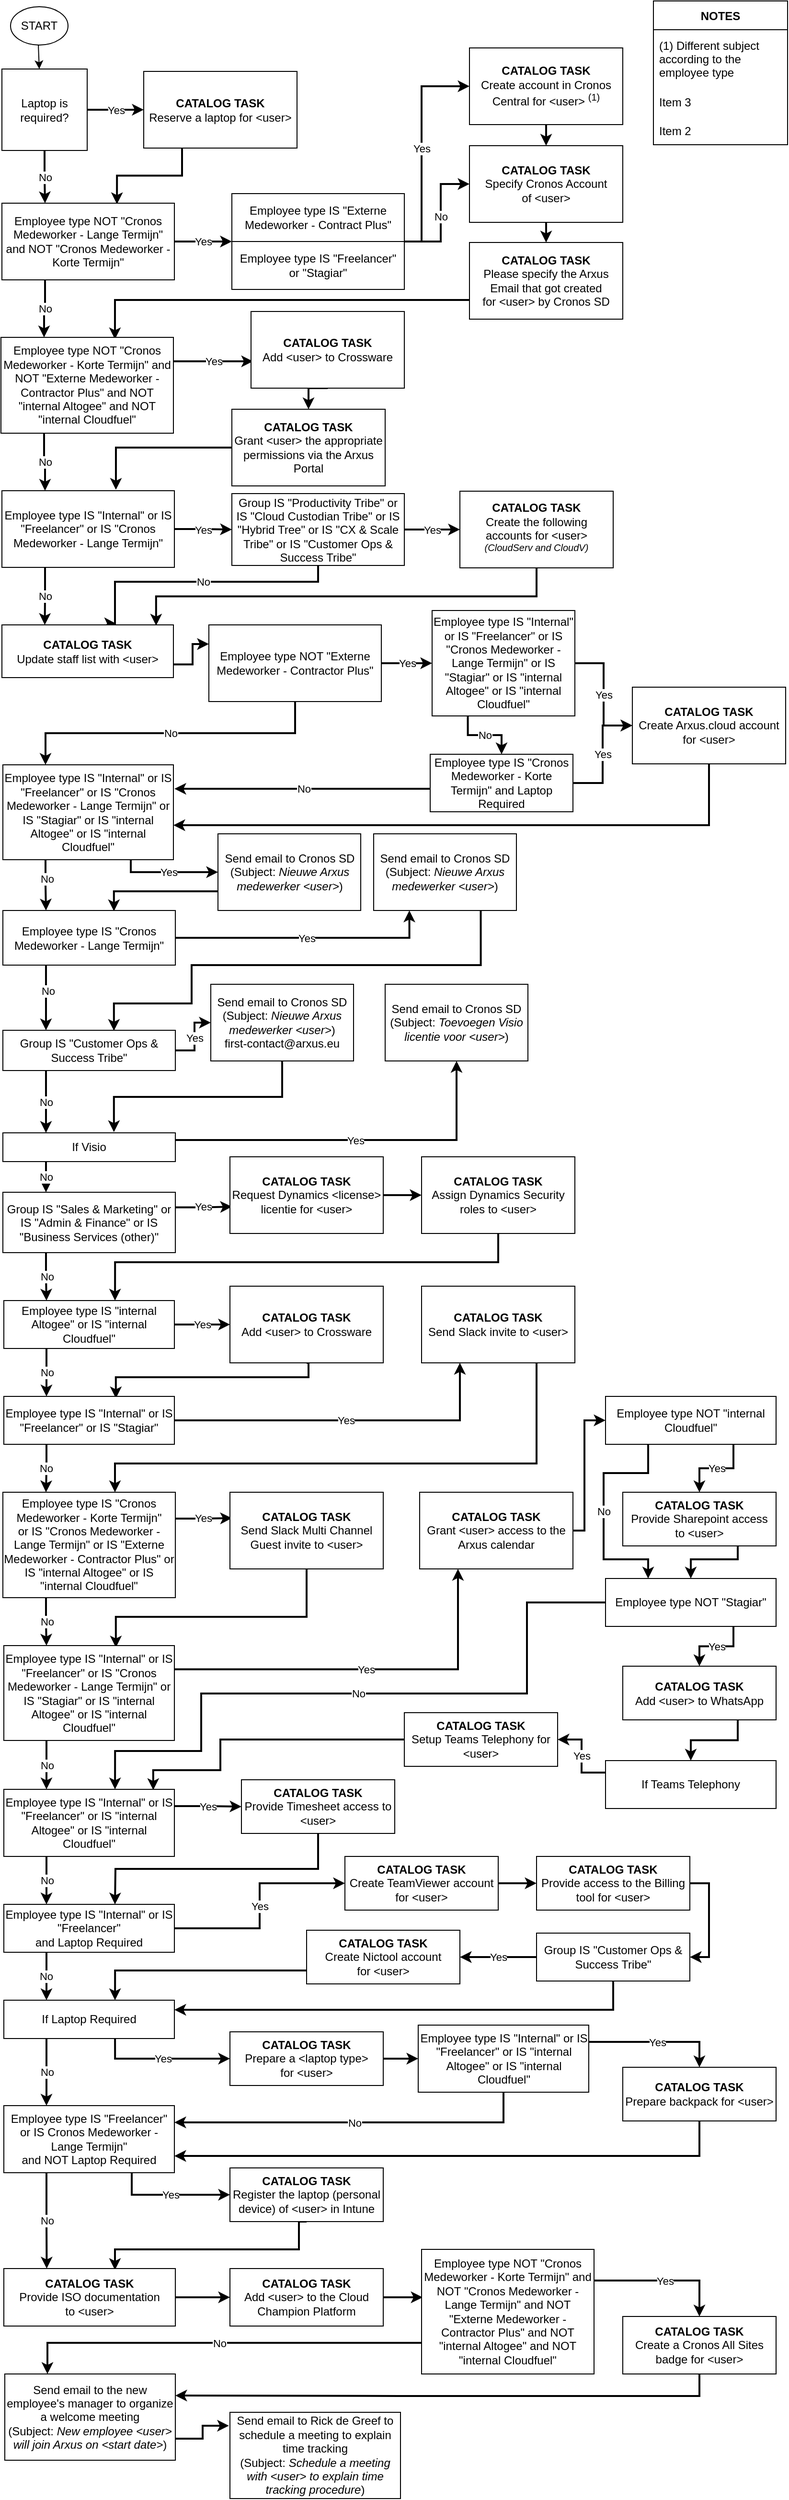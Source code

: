 <mxfile version="16.6.5" type="github">
  <diagram id="fsAFGS4oz3nlPsBt68Uk" name="Page-1">
    <mxGraphModel dx="1422" dy="754" grid="1" gridSize="10" guides="1" tooltips="1" connect="1" arrows="1" fold="1" page="1" pageScale="1" pageWidth="827" pageHeight="1169" math="0" shadow="0">
      <root>
        <mxCell id="0" />
        <mxCell id="1" parent="0" />
        <mxCell id="GRFbI8-_6WbSpLQHYe25-1" value="START" style="ellipse;whiteSpace=wrap;html=1;" parent="1" vertex="1">
          <mxGeometry x="11" y="10" width="60" height="40" as="geometry" />
        </mxCell>
        <mxCell id="GRFbI8-_6WbSpLQHYe25-2" value="" style="endArrow=classic;html=1;rounded=0;" parent="1" edge="1">
          <mxGeometry width="50" height="50" relative="1" as="geometry">
            <mxPoint x="40" y="50" as="sourcePoint" />
            <mxPoint x="41" y="75" as="targetPoint" />
          </mxGeometry>
        </mxCell>
        <mxCell id="GRFbI8-_6WbSpLQHYe25-121" style="edgeStyle=orthogonalEdgeStyle;rounded=0;orthogonalLoop=1;jettySize=auto;html=1;exitX=0.25;exitY=1;exitDx=0;exitDy=0;entryX=0.667;entryY=0.013;entryDx=0;entryDy=0;entryPerimeter=0;strokeWidth=2;" parent="1" source="GRFbI8-_6WbSpLQHYe25-16" target="GRFbI8-_6WbSpLQHYe25-26" edge="1">
          <mxGeometry relative="1" as="geometry" />
        </mxCell>
        <mxCell id="GRFbI8-_6WbSpLQHYe25-16" value="&lt;b&gt;CATALOG TASK&lt;br&gt;&lt;/b&gt;&lt;span&gt;Reserve a laptop for &amp;lt;user&amp;gt;&lt;/span&gt;" style="rounded=0;whiteSpace=wrap;html=1;" parent="1" vertex="1">
          <mxGeometry x="150" y="77.5" width="160" height="80" as="geometry" />
        </mxCell>
        <mxCell id="GRFbI8-_6WbSpLQHYe25-118" value="No" style="edgeStyle=orthogonalEdgeStyle;rounded=0;orthogonalLoop=1;jettySize=auto;html=1;exitX=0.5;exitY=1;exitDx=0;exitDy=0;entryX=0.25;entryY=0;entryDx=0;entryDy=0;strokeWidth=2;" parent="1" source="GRFbI8-_6WbSpLQHYe25-25" target="GRFbI8-_6WbSpLQHYe25-26" edge="1">
          <mxGeometry relative="1" as="geometry" />
        </mxCell>
        <mxCell id="GRFbI8-_6WbSpLQHYe25-119" value="Yes" style="edgeStyle=orthogonalEdgeStyle;rounded=0;orthogonalLoop=1;jettySize=auto;html=1;exitX=1;exitY=0.5;exitDx=0;exitDy=0;strokeWidth=2;" parent="1" source="GRFbI8-_6WbSpLQHYe25-25" target="GRFbI8-_6WbSpLQHYe25-16" edge="1">
          <mxGeometry relative="1" as="geometry" />
        </mxCell>
        <mxCell id="GRFbI8-_6WbSpLQHYe25-25" value="&lt;span&gt;Laptop is required?&lt;/span&gt;" style="rounded=0;whiteSpace=wrap;html=1;" parent="1" vertex="1">
          <mxGeometry x="2" y="75" width="89" height="85" as="geometry" />
        </mxCell>
        <mxCell id="GRFbI8-_6WbSpLQHYe25-113" value="Yes" style="edgeStyle=orthogonalEdgeStyle;rounded=0;orthogonalLoop=1;jettySize=auto;html=1;exitX=1;exitY=0.5;exitDx=0;exitDy=0;entryX=0;entryY=0;entryDx=0;entryDy=0;strokeWidth=2;" parent="1" source="GRFbI8-_6WbSpLQHYe25-26" target="GRFbI8-_6WbSpLQHYe25-29" edge="1">
          <mxGeometry relative="1" as="geometry">
            <Array as="points">
              <mxPoint x="230" y="255" />
              <mxPoint x="230" y="255" />
            </Array>
          </mxGeometry>
        </mxCell>
        <mxCell id="GRFbI8-_6WbSpLQHYe25-115" value="No" style="edgeStyle=orthogonalEdgeStyle;rounded=0;orthogonalLoop=1;jettySize=auto;html=1;exitX=0.25;exitY=1;exitDx=0;exitDy=0;entryX=0.25;entryY=0;entryDx=0;entryDy=0;strokeWidth=2;" parent="1" source="GRFbI8-_6WbSpLQHYe25-26" target="GRFbI8-_6WbSpLQHYe25-49" edge="1">
          <mxGeometry relative="1" as="geometry" />
        </mxCell>
        <mxCell id="GRFbI8-_6WbSpLQHYe25-26" value="&lt;span&gt;Employee type NOT &quot;Cronos Medeworker - Lange Termijn&quot; and NOT &quot;Cronos Medeworker - Korte Termijn&quot;&lt;/span&gt;" style="rounded=0;whiteSpace=wrap;html=1;" parent="1" vertex="1">
          <mxGeometry x="2" y="215" width="180" height="80" as="geometry" />
        </mxCell>
        <mxCell id="GRFbI8-_6WbSpLQHYe25-28" value="&lt;span&gt;Employee type IS &quot;Externe Medeworker - Contract Plus&quot;&lt;/span&gt;" style="rounded=0;whiteSpace=wrap;html=1;" parent="1" vertex="1">
          <mxGeometry x="242" y="205" width="180" height="50" as="geometry" />
        </mxCell>
        <mxCell id="GRFbI8-_6WbSpLQHYe25-107" value="No" style="edgeStyle=orthogonalEdgeStyle;rounded=0;orthogonalLoop=1;jettySize=auto;html=1;exitX=1;exitY=0;exitDx=0;exitDy=0;entryX=0;entryY=0.5;entryDx=0;entryDy=0;strokeWidth=2;" parent="1" source="GRFbI8-_6WbSpLQHYe25-29" target="GRFbI8-_6WbSpLQHYe25-41" edge="1">
          <mxGeometry relative="1" as="geometry">
            <Array as="points">
              <mxPoint x="460" y="255" />
              <mxPoint x="460" y="195" />
            </Array>
          </mxGeometry>
        </mxCell>
        <mxCell id="GRFbI8-_6WbSpLQHYe25-111" value="Yes" style="edgeStyle=orthogonalEdgeStyle;rounded=0;orthogonalLoop=1;jettySize=auto;html=1;exitX=1;exitY=0;exitDx=0;exitDy=0;entryX=0;entryY=0.5;entryDx=0;entryDy=0;strokeWidth=2;" parent="1" source="GRFbI8-_6WbSpLQHYe25-29" target="GRFbI8-_6WbSpLQHYe25-32" edge="1">
          <mxGeometry relative="1" as="geometry">
            <Array as="points">
              <mxPoint x="440" y="255" />
              <mxPoint x="440" y="93" />
            </Array>
          </mxGeometry>
        </mxCell>
        <mxCell id="GRFbI8-_6WbSpLQHYe25-29" value="&lt;span&gt;Employee type IS &quot;Freelancer&quot;&lt;br&gt;or &quot;Stagiar&quot;&lt;/span&gt;" style="rounded=0;whiteSpace=wrap;html=1;" parent="1" vertex="1">
          <mxGeometry x="242" y="255" width="180" height="50" as="geometry" />
        </mxCell>
        <mxCell id="GRFbI8-_6WbSpLQHYe25-105" style="edgeStyle=orthogonalEdgeStyle;rounded=0;orthogonalLoop=1;jettySize=auto;html=1;exitX=0.5;exitY=1;exitDx=0;exitDy=0;entryX=0.5;entryY=0;entryDx=0;entryDy=0;strokeWidth=2;" parent="1" source="GRFbI8-_6WbSpLQHYe25-32" target="GRFbI8-_6WbSpLQHYe25-41" edge="1">
          <mxGeometry relative="1" as="geometry" />
        </mxCell>
        <mxCell id="GRFbI8-_6WbSpLQHYe25-32" value="&lt;b&gt;CATALOG TASK&lt;br&gt;&lt;/b&gt;Create account in Cronos Central for&amp;nbsp;&amp;lt;user&amp;gt; &lt;sup&gt;(1)&lt;/sup&gt;" style="rounded=0;whiteSpace=wrap;html=1;" parent="1" vertex="1">
          <mxGeometry x="490" y="53" width="160" height="80" as="geometry" />
        </mxCell>
        <mxCell id="GRFbI8-_6WbSpLQHYe25-36" value="NOTES" style="swimlane;fontStyle=1;childLayout=stackLayout;horizontal=1;startSize=30;horizontalStack=0;resizeParent=1;resizeParentMax=0;resizeLast=0;collapsible=1;marginBottom=0;" parent="1" vertex="1">
          <mxGeometry x="682" y="4" width="140" height="150" as="geometry">
            <mxRectangle x="687" width="60" height="30" as="alternateBounds" />
          </mxGeometry>
        </mxCell>
        <mxCell id="GRFbI8-_6WbSpLQHYe25-37" value="(1) Different subject&#xa;according to the&#xa;employee type" style="text;strokeColor=none;fillColor=none;align=left;verticalAlign=middle;spacingLeft=4;spacingRight=4;overflow=hidden;points=[[0,0.5],[1,0.5]];portConstraint=eastwest;rotatable=0;" parent="GRFbI8-_6WbSpLQHYe25-36" vertex="1">
          <mxGeometry y="30" width="140" height="60" as="geometry" />
        </mxCell>
        <mxCell id="GRFbI8-_6WbSpLQHYe25-39" value="Item 3" style="text;strokeColor=none;fillColor=none;align=left;verticalAlign=middle;spacingLeft=4;spacingRight=4;overflow=hidden;points=[[0,0.5],[1,0.5]];portConstraint=eastwest;rotatable=0;" parent="GRFbI8-_6WbSpLQHYe25-36" vertex="1">
          <mxGeometry y="90" width="140" height="30" as="geometry" />
        </mxCell>
        <mxCell id="GRFbI8-_6WbSpLQHYe25-38" value="Item 2" style="text;strokeColor=none;fillColor=none;align=left;verticalAlign=middle;spacingLeft=4;spacingRight=4;overflow=hidden;points=[[0,0.5],[1,0.5]];portConstraint=eastwest;rotatable=0;" parent="GRFbI8-_6WbSpLQHYe25-36" vertex="1">
          <mxGeometry y="120" width="140" height="30" as="geometry" />
        </mxCell>
        <mxCell id="GRFbI8-_6WbSpLQHYe25-104" style="edgeStyle=orthogonalEdgeStyle;rounded=0;orthogonalLoop=1;jettySize=auto;html=1;exitX=0.5;exitY=1;exitDx=0;exitDy=0;entryX=0.5;entryY=0;entryDx=0;entryDy=0;strokeWidth=2;" parent="1" source="GRFbI8-_6WbSpLQHYe25-41" target="GRFbI8-_6WbSpLQHYe25-48" edge="1">
          <mxGeometry relative="1" as="geometry" />
        </mxCell>
        <mxCell id="GRFbI8-_6WbSpLQHYe25-41" value="&lt;b&gt;CATALOG TASK&lt;br&gt;&lt;/b&gt;&lt;span&gt;Specify Cronos Account of&lt;/span&gt;&amp;nbsp;&amp;lt;user&amp;gt;" style="rounded=0;whiteSpace=wrap;html=1;" parent="1" vertex="1">
          <mxGeometry x="490" y="155" width="160" height="80" as="geometry" />
        </mxCell>
        <mxCell id="GRFbI8-_6WbSpLQHYe25-114" style="edgeStyle=orthogonalEdgeStyle;rounded=0;orthogonalLoop=1;jettySize=auto;html=1;exitX=0;exitY=0.75;exitDx=0;exitDy=0;strokeWidth=2;entryX=0.661;entryY=0.02;entryDx=0;entryDy=0;entryPerimeter=0;" parent="1" source="GRFbI8-_6WbSpLQHYe25-48" target="GRFbI8-_6WbSpLQHYe25-49" edge="1">
          <mxGeometry relative="1" as="geometry">
            <mxPoint x="120" y="350" as="targetPoint" />
          </mxGeometry>
        </mxCell>
        <mxCell id="GRFbI8-_6WbSpLQHYe25-48" value="&lt;b&gt;CATALOG TASK&lt;br&gt;&lt;/b&gt;&lt;span&gt;Please specify the Arxus Email that got created for&lt;/span&gt;&amp;nbsp;&amp;lt;user&amp;gt; by Cronos SD" style="rounded=0;whiteSpace=wrap;html=1;" parent="1" vertex="1">
          <mxGeometry x="490" y="256" width="160" height="80" as="geometry" />
        </mxCell>
        <mxCell id="GRFbI8-_6WbSpLQHYe25-98" value="No" style="edgeStyle=orthogonalEdgeStyle;rounded=0;orthogonalLoop=1;jettySize=auto;html=1;exitX=0.25;exitY=1;exitDx=0;exitDy=0;entryX=0.25;entryY=0;entryDx=0;entryDy=0;strokeWidth=2;" parent="1" source="GRFbI8-_6WbSpLQHYe25-49" target="GRFbI8-_6WbSpLQHYe25-66" edge="1">
          <mxGeometry relative="1" as="geometry" />
        </mxCell>
        <mxCell id="GRFbI8-_6WbSpLQHYe25-102" value="Yes" style="edgeStyle=orthogonalEdgeStyle;rounded=0;orthogonalLoop=1;jettySize=auto;html=1;exitX=1;exitY=0.25;exitDx=0;exitDy=0;entryX=0.013;entryY=0.65;entryDx=0;entryDy=0;entryPerimeter=0;strokeWidth=2;" parent="1" source="GRFbI8-_6WbSpLQHYe25-49" target="GRFbI8-_6WbSpLQHYe25-53" edge="1">
          <mxGeometry relative="1" as="geometry" />
        </mxCell>
        <mxCell id="GRFbI8-_6WbSpLQHYe25-49" value="&lt;span&gt;Employee type NOT &quot;Cronos Medeworker - Korte Termijn&quot; and NOT &quot;Externe Medeworker - Contractor Plus&quot;&amp;nbsp;&lt;/span&gt;and NOT &quot;internal Altogee&quot; and NOT &quot;internal Cloudfuel&quot;" style="rounded=0;whiteSpace=wrap;html=1;" parent="1" vertex="1">
          <mxGeometry x="1" y="355" width="180" height="100" as="geometry" />
        </mxCell>
        <mxCell id="GRFbI8-_6WbSpLQHYe25-101" style="edgeStyle=orthogonalEdgeStyle;rounded=0;orthogonalLoop=1;jettySize=auto;html=1;exitX=0.5;exitY=1;exitDx=0;exitDy=0;entryX=0.5;entryY=0;entryDx=0;entryDy=0;strokeWidth=2;" parent="1" source="GRFbI8-_6WbSpLQHYe25-53" target="GRFbI8-_6WbSpLQHYe25-54" edge="1">
          <mxGeometry relative="1" as="geometry" />
        </mxCell>
        <mxCell id="GRFbI8-_6WbSpLQHYe25-53" value="&lt;b&gt;CATALOG TASK&lt;br&gt;&lt;/b&gt;&lt;span&gt;Add&lt;/span&gt;&amp;nbsp;&amp;lt;user&amp;gt; to Crossware" style="rounded=0;whiteSpace=wrap;html=1;" parent="1" vertex="1">
          <mxGeometry x="262" y="328" width="160" height="80" as="geometry" />
        </mxCell>
        <mxCell id="GRFbI8-_6WbSpLQHYe25-68" style="edgeStyle=orthogonalEdgeStyle;rounded=0;orthogonalLoop=1;jettySize=auto;html=1;exitX=0;exitY=0.5;exitDx=0;exitDy=0;entryX=0.661;entryY=-0.012;entryDx=0;entryDy=0;entryPerimeter=0;strokeWidth=2;" parent="1" source="GRFbI8-_6WbSpLQHYe25-54" target="GRFbI8-_6WbSpLQHYe25-66" edge="1">
          <mxGeometry relative="1" as="geometry" />
        </mxCell>
        <mxCell id="GRFbI8-_6WbSpLQHYe25-54" value="&lt;b&gt;CATALOG TASK&lt;br&gt;&lt;/b&gt;&lt;span&gt;Grant&lt;/span&gt;&amp;nbsp;&amp;lt;user&amp;gt;&amp;nbsp;&lt;span&gt;the appropriate permissions via the Arxus Portal&lt;/span&gt;" style="rounded=0;whiteSpace=wrap;html=1;" parent="1" vertex="1">
          <mxGeometry x="242" y="430" width="160" height="80" as="geometry" />
        </mxCell>
        <mxCell id="GRFbI8-_6WbSpLQHYe25-97" value="No" style="edgeStyle=orthogonalEdgeStyle;rounded=0;orthogonalLoop=1;jettySize=auto;html=1;exitX=0.25;exitY=1;exitDx=0;exitDy=0;entryX=0.25;entryY=0;entryDx=0;entryDy=0;strokeWidth=2;" parent="1" source="GRFbI8-_6WbSpLQHYe25-66" target="GRFbI8-_6WbSpLQHYe25-80" edge="1">
          <mxGeometry relative="1" as="geometry" />
        </mxCell>
        <mxCell id="GRFbI8-_6WbSpLQHYe25-99" value="Yes" style="edgeStyle=orthogonalEdgeStyle;rounded=0;orthogonalLoop=1;jettySize=auto;html=1;exitX=1;exitY=0.5;exitDx=0;exitDy=0;strokeWidth=2;" parent="1" source="GRFbI8-_6WbSpLQHYe25-66" target="GRFbI8-_6WbSpLQHYe25-70" edge="1">
          <mxGeometry relative="1" as="geometry" />
        </mxCell>
        <mxCell id="GRFbI8-_6WbSpLQHYe25-66" value="&lt;span&gt;Employee type IS &quot;Internal&quot; or IS &quot;Freelancer&quot; or IS &quot;&lt;/span&gt;Cronos Medeworker - Lange Termijn&lt;span&gt;&quot;&lt;/span&gt;" style="rounded=0;whiteSpace=wrap;html=1;" parent="1" vertex="1">
          <mxGeometry x="2" y="515" width="180" height="80" as="geometry" />
        </mxCell>
        <mxCell id="GRFbI8-_6WbSpLQHYe25-95" value="No" style="edgeStyle=orthogonalEdgeStyle;rounded=0;orthogonalLoop=1;jettySize=auto;html=1;exitX=0.5;exitY=1;exitDx=0;exitDy=0;entryX=0.665;entryY=-0.025;entryDx=0;entryDy=0;entryPerimeter=0;strokeWidth=2;" parent="1" source="GRFbI8-_6WbSpLQHYe25-70" target="GRFbI8-_6WbSpLQHYe25-80" edge="1">
          <mxGeometry relative="1" as="geometry">
            <Array as="points">
              <mxPoint x="332" y="610" />
              <mxPoint x="120" y="610" />
            </Array>
          </mxGeometry>
        </mxCell>
        <mxCell id="GRFbI8-_6WbSpLQHYe25-100" value="Yes" style="edgeStyle=orthogonalEdgeStyle;rounded=0;orthogonalLoop=1;jettySize=auto;html=1;exitX=1;exitY=0.5;exitDx=0;exitDy=0;entryX=0;entryY=0.5;entryDx=0;entryDy=0;strokeWidth=2;" parent="1" source="GRFbI8-_6WbSpLQHYe25-70" target="GRFbI8-_6WbSpLQHYe25-76" edge="1">
          <mxGeometry relative="1" as="geometry" />
        </mxCell>
        <mxCell id="GRFbI8-_6WbSpLQHYe25-70" value="&lt;span&gt;Group IS &quot;Productivity Tribe&quot; or IS &quot;Cloud Custodian Tribe&quot; or IS &quot;Hybrid Tree&quot; or IS &quot;CX &amp;amp; Scale Tribe&quot; or IS &quot;Customer Ops &amp;amp; Success Tribe&quot;&lt;/span&gt;" style="rounded=0;whiteSpace=wrap;html=1;" parent="1" vertex="1">
          <mxGeometry x="242" y="518" width="180" height="75" as="geometry" />
        </mxCell>
        <mxCell id="GRFbI8-_6WbSpLQHYe25-96" style="edgeStyle=orthogonalEdgeStyle;rounded=0;orthogonalLoop=1;jettySize=auto;html=1;exitX=0.5;exitY=1;exitDx=0;exitDy=0;entryX=0.899;entryY=0.013;entryDx=0;entryDy=0;entryPerimeter=0;strokeWidth=2;" parent="1" source="GRFbI8-_6WbSpLQHYe25-76" target="GRFbI8-_6WbSpLQHYe25-80" edge="1">
          <mxGeometry relative="1" as="geometry" />
        </mxCell>
        <mxCell id="GRFbI8-_6WbSpLQHYe25-76" value="&lt;b&gt;CATALOG TASK&lt;br&gt;&lt;/b&gt;&lt;span&gt;Create the following&lt;br&gt;accounts for&amp;nbsp;&lt;/span&gt;&amp;lt;user&amp;gt;&lt;br&gt;&lt;i&gt;&lt;sup&gt;(&lt;span&gt;CloudServ and CloudV&lt;/span&gt;)&lt;/sup&gt;&lt;/i&gt;" style="rounded=0;whiteSpace=wrap;html=1;" parent="1" vertex="1">
          <mxGeometry x="480" y="515.5" width="160" height="80" as="geometry" />
        </mxCell>
        <mxCell id="t3DnAIWewciy8LTK_AGN-23" style="edgeStyle=orthogonalEdgeStyle;rounded=0;orthogonalLoop=1;jettySize=auto;html=1;exitX=1;exitY=0.75;exitDx=0;exitDy=0;entryX=0;entryY=0.25;entryDx=0;entryDy=0;strokeWidth=2;" edge="1" parent="1" source="GRFbI8-_6WbSpLQHYe25-80" target="GRFbI8-_6WbSpLQHYe25-81">
          <mxGeometry relative="1" as="geometry" />
        </mxCell>
        <mxCell id="GRFbI8-_6WbSpLQHYe25-80" value="&lt;b&gt;CATALOG TASK&lt;br&gt;&lt;/b&gt;Update staff list with &amp;lt;user&amp;gt;" style="rounded=0;whiteSpace=wrap;html=1;" parent="1" vertex="1">
          <mxGeometry x="2" y="655" width="179" height="55" as="geometry" />
        </mxCell>
        <mxCell id="GRFbI8-_6WbSpLQHYe25-94" value="Yes" style="edgeStyle=orthogonalEdgeStyle;rounded=0;orthogonalLoop=1;jettySize=auto;html=1;exitX=1;exitY=0.5;exitDx=0;exitDy=0;entryX=0;entryY=0.5;entryDx=0;entryDy=0;strokeWidth=2;" parent="1" source="GRFbI8-_6WbSpLQHYe25-81" target="GRFbI8-_6WbSpLQHYe25-84" edge="1">
          <mxGeometry relative="1" as="geometry" />
        </mxCell>
        <mxCell id="s9xyFnBMHQ_bjVRWuZO3-5" value="No" style="edgeStyle=orthogonalEdgeStyle;rounded=0;orthogonalLoop=1;jettySize=auto;html=1;exitX=0.5;exitY=1;exitDx=0;exitDy=0;entryX=0.25;entryY=0;entryDx=0;entryDy=0;strokeWidth=2;" parent="1" source="GRFbI8-_6WbSpLQHYe25-81" target="GRFbI8-_6WbSpLQHYe25-124" edge="1">
          <mxGeometry relative="1" as="geometry" />
        </mxCell>
        <mxCell id="GRFbI8-_6WbSpLQHYe25-81" value="&lt;span&gt;Employee type NOT &quot;&lt;/span&gt;Externe Medeworker - Contractor Plus&quot;" style="rounded=0;whiteSpace=wrap;html=1;" parent="1" vertex="1">
          <mxGeometry x="218" y="655" width="180" height="80" as="geometry" />
        </mxCell>
        <mxCell id="GRFbI8-_6WbSpLQHYe25-93" value="Yes" style="edgeStyle=orthogonalEdgeStyle;rounded=0;orthogonalLoop=1;jettySize=auto;html=1;entryX=0;entryY=0.5;entryDx=0;entryDy=0;strokeWidth=2;" parent="1" source="GRFbI8-_6WbSpLQHYe25-84" target="GRFbI8-_6WbSpLQHYe25-85" edge="1">
          <mxGeometry relative="1" as="geometry" />
        </mxCell>
        <mxCell id="GRFbI8-_6WbSpLQHYe25-123" value="No" style="edgeStyle=orthogonalEdgeStyle;rounded=0;orthogonalLoop=1;jettySize=auto;html=1;exitX=0.25;exitY=1;exitDx=0;exitDy=0;entryX=0.5;entryY=0;entryDx=0;entryDy=0;strokeWidth=2;" parent="1" source="GRFbI8-_6WbSpLQHYe25-84" target="GRFbI8-_6WbSpLQHYe25-88" edge="1">
          <mxGeometry relative="1" as="geometry" />
        </mxCell>
        <mxCell id="GRFbI8-_6WbSpLQHYe25-84" value="&lt;span&gt;Employee type IS &quot;Internal&quot; or IS &quot;Freelancer&quot; or IS &quot;&lt;/span&gt;Cronos Medeworker - Lange Termijn&lt;span&gt;&quot; or IS &quot;Stagiar&quot; or IS &quot;internal Altogee&quot; or IS &quot;internal Cloudfuel&quot;&lt;/span&gt;" style="rounded=0;whiteSpace=wrap;html=1;" parent="1" vertex="1">
          <mxGeometry x="451" y="640" width="149" height="110" as="geometry" />
        </mxCell>
        <mxCell id="GRFbI8-_6WbSpLQHYe25-131" style="edgeStyle=orthogonalEdgeStyle;rounded=0;orthogonalLoop=1;jettySize=auto;html=1;exitX=0.5;exitY=1;exitDx=0;exitDy=0;entryX=1;entryY=0.636;entryDx=0;entryDy=0;strokeWidth=2;entryPerimeter=0;" parent="1" source="GRFbI8-_6WbSpLQHYe25-85" target="GRFbI8-_6WbSpLQHYe25-124" edge="1">
          <mxGeometry relative="1" as="geometry" />
        </mxCell>
        <mxCell id="GRFbI8-_6WbSpLQHYe25-85" value="&lt;b&gt;CATALOG TASK&lt;br&gt;&lt;/b&gt;&lt;span&gt;Create Arxus.cloud account for&amp;nbsp;&lt;/span&gt;&amp;lt;user&amp;gt;" style="rounded=0;whiteSpace=wrap;html=1;" parent="1" vertex="1">
          <mxGeometry x="660" y="720" width="160" height="80" as="geometry" />
        </mxCell>
        <mxCell id="GRFbI8-_6WbSpLQHYe25-122" value="Yes" style="edgeStyle=orthogonalEdgeStyle;rounded=0;orthogonalLoop=1;jettySize=auto;html=1;exitX=1;exitY=0.5;exitDx=0;exitDy=0;entryX=0;entryY=0.5;entryDx=0;entryDy=0;strokeWidth=2;" parent="1" source="GRFbI8-_6WbSpLQHYe25-88" target="GRFbI8-_6WbSpLQHYe25-85" edge="1">
          <mxGeometry relative="1" as="geometry" />
        </mxCell>
        <mxCell id="GRFbI8-_6WbSpLQHYe25-128" value="No" style="edgeStyle=orthogonalEdgeStyle;rounded=0;orthogonalLoop=1;jettySize=auto;html=1;exitX=0;exitY=0.75;exitDx=0;exitDy=0;entryX=1.006;entryY=0.344;entryDx=0;entryDy=0;entryPerimeter=0;strokeWidth=2;" parent="1" edge="1">
          <mxGeometry relative="1" as="geometry">
            <mxPoint x="451" y="826" as="sourcePoint" />
            <mxPoint x="182.068" y="826.056" as="targetPoint" />
            <Array as="points">
              <mxPoint x="250" y="826" />
              <mxPoint x="250" y="826" />
            </Array>
          </mxGeometry>
        </mxCell>
        <mxCell id="GRFbI8-_6WbSpLQHYe25-88" value="&lt;span&gt;Employee type IS &quot;&lt;/span&gt;Cronos Medeworker - Korte Termijn&lt;span&gt;&quot; and Laptop Required&lt;/span&gt;" style="rounded=0;whiteSpace=wrap;html=1;" parent="1" vertex="1">
          <mxGeometry x="449" y="790" width="149" height="60" as="geometry" />
        </mxCell>
        <mxCell id="s9xyFnBMHQ_bjVRWuZO3-4" value="Yes" style="edgeStyle=orthogonalEdgeStyle;rounded=0;orthogonalLoop=1;jettySize=auto;html=1;exitX=0.75;exitY=1;exitDx=0;exitDy=0;entryX=0;entryY=0.5;entryDx=0;entryDy=0;strokeWidth=2;" parent="1" source="GRFbI8-_6WbSpLQHYe25-124" target="GRFbI8-_6WbSpLQHYe25-132" edge="1">
          <mxGeometry relative="1" as="geometry">
            <Array as="points">
              <mxPoint x="137" y="913" />
            </Array>
          </mxGeometry>
        </mxCell>
        <mxCell id="s9xyFnBMHQ_bjVRWuZO3-6" value="No" style="edgeStyle=orthogonalEdgeStyle;rounded=0;orthogonalLoop=1;jettySize=auto;html=1;exitX=0.25;exitY=1;exitDx=0;exitDy=0;entryX=0.25;entryY=0;entryDx=0;entryDy=0;strokeWidth=2;" parent="1" source="GRFbI8-_6WbSpLQHYe25-124" target="s9xyFnBMHQ_bjVRWuZO3-2" edge="1">
          <mxGeometry x="-0.252" y="1" relative="1" as="geometry">
            <mxPoint as="offset" />
          </mxGeometry>
        </mxCell>
        <mxCell id="GRFbI8-_6WbSpLQHYe25-124" value="&lt;span&gt;Employee type IS &quot;Internal&quot; or IS &quot;Freelancer&quot; or IS &quot;&lt;/span&gt;Cronos Medeworker - Lange Termijn&lt;span&gt;&quot; or IS &quot;Stagiar&quot; or IS &quot;internal Altogee&quot; or IS &quot;internal Cloudfuel&quot;&lt;/span&gt;" style="rounded=0;whiteSpace=wrap;html=1;" parent="1" vertex="1">
          <mxGeometry x="3" y="801" width="178" height="99" as="geometry" />
        </mxCell>
        <mxCell id="s9xyFnBMHQ_bjVRWuZO3-3" style="edgeStyle=orthogonalEdgeStyle;rounded=0;orthogonalLoop=1;jettySize=auto;html=1;exitX=0;exitY=0.75;exitDx=0;exitDy=0;entryX=0.644;entryY=0.013;entryDx=0;entryDy=0;entryPerimeter=0;strokeWidth=2;" parent="1" source="GRFbI8-_6WbSpLQHYe25-132" target="s9xyFnBMHQ_bjVRWuZO3-2" edge="1">
          <mxGeometry relative="1" as="geometry" />
        </mxCell>
        <mxCell id="GRFbI8-_6WbSpLQHYe25-132" value="Send email to Cronos SD&lt;br&gt;(Subject:&amp;nbsp;&lt;span&gt;&lt;i&gt;Nieuwe Arxus medewerker &amp;lt;user&amp;gt;&lt;/i&gt;&lt;/span&gt;)" style="rounded=0;whiteSpace=wrap;html=1;" parent="1" vertex="1">
          <mxGeometry x="227.5" y="873" width="149" height="80" as="geometry" />
        </mxCell>
        <mxCell id="s9xyFnBMHQ_bjVRWuZO3-11" value="Yes" style="edgeStyle=orthogonalEdgeStyle;rounded=0;orthogonalLoop=1;jettySize=auto;html=1;exitX=1;exitY=0.5;exitDx=0;exitDy=0;entryX=0.25;entryY=1;entryDx=0;entryDy=0;strokeWidth=2;" parent="1" source="s9xyFnBMHQ_bjVRWuZO3-2" target="s9xyFnBMHQ_bjVRWuZO3-8" edge="1">
          <mxGeometry relative="1" as="geometry" />
        </mxCell>
        <mxCell id="s9xyFnBMHQ_bjVRWuZO3-14" value="No" style="edgeStyle=orthogonalEdgeStyle;rounded=0;orthogonalLoop=1;jettySize=auto;html=1;exitX=0.25;exitY=1;exitDx=0;exitDy=0;entryX=0.25;entryY=0;entryDx=0;entryDy=0;strokeWidth=2;" parent="1" source="s9xyFnBMHQ_bjVRWuZO3-2" target="s9xyFnBMHQ_bjVRWuZO3-12" edge="1">
          <mxGeometry x="-0.227" y="2" relative="1" as="geometry">
            <mxPoint as="offset" />
          </mxGeometry>
        </mxCell>
        <mxCell id="s9xyFnBMHQ_bjVRWuZO3-2" value="&lt;span&gt;Employee type IS &quot;Cronos Medeworker - Lange Termijn&quot;&lt;/span&gt;" style="rounded=0;whiteSpace=wrap;html=1;" parent="1" vertex="1">
          <mxGeometry x="3" y="953" width="180" height="57" as="geometry" />
        </mxCell>
        <mxCell id="s9xyFnBMHQ_bjVRWuZO3-15" style="edgeStyle=orthogonalEdgeStyle;rounded=0;orthogonalLoop=1;jettySize=auto;html=1;exitX=0.75;exitY=1;exitDx=0;exitDy=0;entryX=0.644;entryY=0.013;entryDx=0;entryDy=0;entryPerimeter=0;strokeWidth=2;" parent="1" source="s9xyFnBMHQ_bjVRWuZO3-8" target="s9xyFnBMHQ_bjVRWuZO3-12" edge="1">
          <mxGeometry relative="1" as="geometry">
            <Array as="points">
              <mxPoint x="502" y="1010" />
              <mxPoint x="200" y="1010" />
              <mxPoint x="200" y="1050" />
              <mxPoint x="119" y="1050" />
            </Array>
          </mxGeometry>
        </mxCell>
        <mxCell id="s9xyFnBMHQ_bjVRWuZO3-8" value="Send email to Cronos SD&lt;br&gt;(Subject:&amp;nbsp;&lt;span&gt;&lt;i&gt;Nieuwe Arxus medewerker &amp;lt;user&amp;gt;&lt;/i&gt;&lt;/span&gt;)" style="rounded=0;whiteSpace=wrap;html=1;" parent="1" vertex="1">
          <mxGeometry x="390" y="873" width="149" height="80" as="geometry" />
        </mxCell>
        <mxCell id="s9xyFnBMHQ_bjVRWuZO3-17" value="Yes" style="edgeStyle=orthogonalEdgeStyle;rounded=0;orthogonalLoop=1;jettySize=auto;html=1;exitX=1;exitY=0.5;exitDx=0;exitDy=0;entryX=0;entryY=0.5;entryDx=0;entryDy=0;strokeWidth=2;" parent="1" source="s9xyFnBMHQ_bjVRWuZO3-12" target="s9xyFnBMHQ_bjVRWuZO3-16" edge="1">
          <mxGeometry relative="1" as="geometry" />
        </mxCell>
        <mxCell id="s9xyFnBMHQ_bjVRWuZO3-20" value="No" style="edgeStyle=orthogonalEdgeStyle;rounded=0;orthogonalLoop=1;jettySize=auto;html=1;exitX=0.25;exitY=1;exitDx=0;exitDy=0;entryX=0.25;entryY=0;entryDx=0;entryDy=0;strokeWidth=2;" parent="1" source="s9xyFnBMHQ_bjVRWuZO3-12" target="s9xyFnBMHQ_bjVRWuZO3-19" edge="1">
          <mxGeometry relative="1" as="geometry" />
        </mxCell>
        <mxCell id="s9xyFnBMHQ_bjVRWuZO3-12" value="Group IS &quot;Customer Ops &amp;amp; Success Tribe&quot;" style="rounded=0;whiteSpace=wrap;html=1;" parent="1" vertex="1">
          <mxGeometry x="3" y="1078" width="180" height="42" as="geometry" />
        </mxCell>
        <mxCell id="s9xyFnBMHQ_bjVRWuZO3-21" style="edgeStyle=orthogonalEdgeStyle;rounded=0;orthogonalLoop=1;jettySize=auto;html=1;exitX=0.5;exitY=1;exitDx=0;exitDy=0;entryX=0.644;entryY=-0.025;entryDx=0;entryDy=0;entryPerimeter=0;strokeWidth=2;" parent="1" source="s9xyFnBMHQ_bjVRWuZO3-16" target="s9xyFnBMHQ_bjVRWuZO3-19" edge="1">
          <mxGeometry relative="1" as="geometry" />
        </mxCell>
        <mxCell id="s9xyFnBMHQ_bjVRWuZO3-16" value="Send email to Cronos SD&lt;br&gt;(Subject:&amp;nbsp;&lt;span&gt;&lt;i&gt;Nieuwe Arxus medewerker &amp;lt;user&amp;gt;&lt;/i&gt;&lt;/span&gt;)&lt;br&gt;first-contact@arxus.eu" style="rounded=0;whiteSpace=wrap;html=1;" parent="1" vertex="1">
          <mxGeometry x="220" y="1030" width="149" height="80" as="geometry" />
        </mxCell>
        <mxCell id="s9xyFnBMHQ_bjVRWuZO3-18" value="Send email to Cronos SD&lt;br&gt;(Subject:&amp;nbsp;&lt;span&gt;&lt;i&gt;Toevoegen Visio licentie voor&amp;nbsp;&amp;lt;user&amp;gt;&lt;/i&gt;&lt;/span&gt;)" style="rounded=0;whiteSpace=wrap;html=1;" parent="1" vertex="1">
          <mxGeometry x="402" y="1030" width="149" height="80" as="geometry" />
        </mxCell>
        <mxCell id="s9xyFnBMHQ_bjVRWuZO3-27" value="No" style="edgeStyle=orthogonalEdgeStyle;rounded=0;orthogonalLoop=1;jettySize=auto;html=1;exitX=0.25;exitY=1;exitDx=0;exitDy=0;entryX=0.25;entryY=0;entryDx=0;entryDy=0;strokeWidth=2;" parent="1" source="s9xyFnBMHQ_bjVRWuZO3-19" target="s9xyFnBMHQ_bjVRWuZO3-26" edge="1">
          <mxGeometry relative="1" as="geometry" />
        </mxCell>
        <mxCell id="t3DnAIWewciy8LTK_AGN-14" value="Yes" style="edgeStyle=orthogonalEdgeStyle;rounded=0;orthogonalLoop=1;jettySize=auto;html=1;exitX=1;exitY=0.25;exitDx=0;exitDy=0;entryX=0.5;entryY=1;entryDx=0;entryDy=0;strokeWidth=2;" edge="1" parent="1" source="s9xyFnBMHQ_bjVRWuZO3-19" target="s9xyFnBMHQ_bjVRWuZO3-18">
          <mxGeometry relative="1" as="geometry" />
        </mxCell>
        <mxCell id="s9xyFnBMHQ_bjVRWuZO3-19" value="If Visio" style="rounded=0;whiteSpace=wrap;html=1;" parent="1" vertex="1">
          <mxGeometry x="3" y="1185" width="180" height="30" as="geometry" />
        </mxCell>
        <mxCell id="s9xyFnBMHQ_bjVRWuZO3-30" value="Yes" style="edgeStyle=orthogonalEdgeStyle;rounded=0;orthogonalLoop=1;jettySize=auto;html=1;exitX=1;exitY=0.25;exitDx=0;exitDy=0;entryX=0.013;entryY=0.65;entryDx=0;entryDy=0;entryPerimeter=0;strokeWidth=2;" parent="1" source="s9xyFnBMHQ_bjVRWuZO3-26" target="s9xyFnBMHQ_bjVRWuZO3-28" edge="1">
          <mxGeometry relative="1" as="geometry" />
        </mxCell>
        <mxCell id="s9xyFnBMHQ_bjVRWuZO3-36" value="No" style="edgeStyle=orthogonalEdgeStyle;rounded=0;orthogonalLoop=1;jettySize=auto;html=1;exitX=0.25;exitY=1;exitDx=0;exitDy=0;entryX=0.25;entryY=0;entryDx=0;entryDy=0;strokeWidth=2;" parent="1" source="s9xyFnBMHQ_bjVRWuZO3-26" target="s9xyFnBMHQ_bjVRWuZO3-33" edge="1">
          <mxGeometry relative="1" as="geometry" />
        </mxCell>
        <mxCell id="s9xyFnBMHQ_bjVRWuZO3-26" value="Group IS &quot;Sales &amp;amp; Marketing&quot; or IS &quot;Admin &amp;amp; Finance&quot; or IS &quot;Business Services (other)&quot;" style="rounded=0;whiteSpace=wrap;html=1;" parent="1" vertex="1">
          <mxGeometry x="3" y="1247" width="180" height="63" as="geometry" />
        </mxCell>
        <mxCell id="s9xyFnBMHQ_bjVRWuZO3-32" style="edgeStyle=orthogonalEdgeStyle;rounded=0;orthogonalLoop=1;jettySize=auto;html=1;exitX=1;exitY=0.5;exitDx=0;exitDy=0;entryX=0;entryY=0.5;entryDx=0;entryDy=0;strokeWidth=2;" parent="1" source="s9xyFnBMHQ_bjVRWuZO3-28" target="s9xyFnBMHQ_bjVRWuZO3-31" edge="1">
          <mxGeometry relative="1" as="geometry" />
        </mxCell>
        <mxCell id="s9xyFnBMHQ_bjVRWuZO3-28" value="&lt;b&gt;CATALOG TASK&lt;br&gt;&lt;/b&gt;&lt;span&gt;Request Dynamics &amp;lt;license&amp;gt; licentie for&amp;nbsp;&lt;/span&gt;&amp;lt;user&amp;gt;" style="rounded=0;whiteSpace=wrap;html=1;" parent="1" vertex="1">
          <mxGeometry x="240" y="1210" width="160" height="80" as="geometry" />
        </mxCell>
        <mxCell id="s9xyFnBMHQ_bjVRWuZO3-46" style="edgeStyle=orthogonalEdgeStyle;rounded=0;orthogonalLoop=1;jettySize=auto;html=1;exitX=0.5;exitY=1;exitDx=0;exitDy=0;entryX=0.652;entryY=0;entryDx=0;entryDy=0;entryPerimeter=0;strokeWidth=2;" parent="1" source="s9xyFnBMHQ_bjVRWuZO3-31" target="s9xyFnBMHQ_bjVRWuZO3-33" edge="1">
          <mxGeometry relative="1" as="geometry">
            <Array as="points">
              <mxPoint x="520" y="1320" />
              <mxPoint x="120" y="1320" />
            </Array>
          </mxGeometry>
        </mxCell>
        <mxCell id="s9xyFnBMHQ_bjVRWuZO3-31" value="&lt;b&gt;CATALOG TASK&lt;br&gt;&lt;/b&gt;&lt;span&gt;Assign Dynamics Security roles to&amp;nbsp;&lt;/span&gt;&amp;lt;user&amp;gt;" style="rounded=0;whiteSpace=wrap;html=1;" parent="1" vertex="1">
          <mxGeometry x="440" y="1210" width="160" height="80" as="geometry" />
        </mxCell>
        <mxCell id="s9xyFnBMHQ_bjVRWuZO3-40" value="Yes" style="edgeStyle=orthogonalEdgeStyle;rounded=0;orthogonalLoop=1;jettySize=auto;html=1;strokeWidth=2;" parent="1" source="s9xyFnBMHQ_bjVRWuZO3-33" target="s9xyFnBMHQ_bjVRWuZO3-37" edge="1">
          <mxGeometry relative="1" as="geometry" />
        </mxCell>
        <mxCell id="s9xyFnBMHQ_bjVRWuZO3-42" value="No" style="edgeStyle=orthogonalEdgeStyle;rounded=0;orthogonalLoop=1;jettySize=auto;html=1;exitX=0.25;exitY=1;exitDx=0;exitDy=0;entryX=0.25;entryY=0;entryDx=0;entryDy=0;strokeWidth=2;" parent="1" source="s9xyFnBMHQ_bjVRWuZO3-33" target="s9xyFnBMHQ_bjVRWuZO3-41" edge="1">
          <mxGeometry relative="1" as="geometry" />
        </mxCell>
        <mxCell id="s9xyFnBMHQ_bjVRWuZO3-33" value="&lt;span&gt;Employee type IS &lt;/span&gt;&lt;span&gt;&quot;internal Altogee&quot; or IS &quot;internal Cloudfuel&quot;&lt;/span&gt;" style="rounded=0;whiteSpace=wrap;html=1;" parent="1" vertex="1">
          <mxGeometry x="4" y="1360" width="178" height="50" as="geometry" />
        </mxCell>
        <mxCell id="s9xyFnBMHQ_bjVRWuZO3-47" style="edgeStyle=orthogonalEdgeStyle;rounded=0;orthogonalLoop=1;jettySize=auto;html=1;exitX=0.5;exitY=1;exitDx=0;exitDy=0;entryX=0.657;entryY=0.04;entryDx=0;entryDy=0;entryPerimeter=0;strokeWidth=2;" parent="1" source="s9xyFnBMHQ_bjVRWuZO3-37" target="s9xyFnBMHQ_bjVRWuZO3-41" edge="1">
          <mxGeometry relative="1" as="geometry">
            <Array as="points">
              <mxPoint x="322" y="1440" />
              <mxPoint x="121" y="1440" />
            </Array>
          </mxGeometry>
        </mxCell>
        <mxCell id="s9xyFnBMHQ_bjVRWuZO3-37" value="&lt;b&gt;CATALOG TASK&lt;br&gt;&lt;/b&gt;&lt;span&gt;Add&amp;nbsp;&lt;/span&gt;&amp;lt;user&amp;gt; to Crossware" style="rounded=0;whiteSpace=wrap;html=1;" parent="1" vertex="1">
          <mxGeometry x="240" y="1345" width="160" height="80" as="geometry" />
        </mxCell>
        <mxCell id="s9xyFnBMHQ_bjVRWuZO3-48" value="Yes" style="edgeStyle=orthogonalEdgeStyle;rounded=0;orthogonalLoop=1;jettySize=auto;html=1;exitX=1;exitY=0.5;exitDx=0;exitDy=0;entryX=0.25;entryY=1;entryDx=0;entryDy=0;strokeWidth=2;" parent="1" source="s9xyFnBMHQ_bjVRWuZO3-41" target="s9xyFnBMHQ_bjVRWuZO3-43" edge="1">
          <mxGeometry relative="1" as="geometry" />
        </mxCell>
        <mxCell id="67VnopGBwdh8NgFNt6EZ-2" value="No" style="edgeStyle=orthogonalEdgeStyle;rounded=0;orthogonalLoop=1;jettySize=auto;html=1;exitX=0.25;exitY=1;exitDx=0;exitDy=0;entryX=0.25;entryY=0;entryDx=0;entryDy=0;strokeWidth=2;" parent="1" source="s9xyFnBMHQ_bjVRWuZO3-41" target="67VnopGBwdh8NgFNt6EZ-1" edge="1">
          <mxGeometry relative="1" as="geometry" />
        </mxCell>
        <mxCell id="s9xyFnBMHQ_bjVRWuZO3-41" value="&lt;span&gt;Employee type IS &quot;Internal&quot; or IS &quot;Freelancer&quot; or &lt;/span&gt;&lt;span&gt;IS &quot;Stagiar&quot;&lt;/span&gt;" style="rounded=0;whiteSpace=wrap;html=1;" parent="1" vertex="1">
          <mxGeometry x="4" y="1460" width="178" height="50" as="geometry" />
        </mxCell>
        <mxCell id="67VnopGBwdh8NgFNt6EZ-4" style="edgeStyle=orthogonalEdgeStyle;rounded=0;orthogonalLoop=1;jettySize=auto;html=1;exitX=0.75;exitY=1;exitDx=0;exitDy=0;entryX=0.65;entryY=0;entryDx=0;entryDy=0;entryPerimeter=0;strokeWidth=2;" parent="1" source="s9xyFnBMHQ_bjVRWuZO3-43" target="67VnopGBwdh8NgFNt6EZ-1" edge="1">
          <mxGeometry relative="1" as="geometry">
            <Array as="points">
              <mxPoint x="560" y="1530" />
              <mxPoint x="120" y="1530" />
            </Array>
          </mxGeometry>
        </mxCell>
        <mxCell id="s9xyFnBMHQ_bjVRWuZO3-43" value="&lt;b&gt;CATALOG TASK&lt;br&gt;&lt;/b&gt;&lt;span&gt;Send Slack invite to&amp;nbsp;&lt;/span&gt;&amp;lt;user&amp;gt;" style="rounded=0;whiteSpace=wrap;html=1;" parent="1" vertex="1">
          <mxGeometry x="440" y="1345" width="160" height="80" as="geometry" />
        </mxCell>
        <mxCell id="67VnopGBwdh8NgFNt6EZ-6" value="Yes" style="edgeStyle=orthogonalEdgeStyle;rounded=0;orthogonalLoop=1;jettySize=auto;html=1;exitX=1;exitY=0.25;exitDx=0;exitDy=0;entryX=0.013;entryY=0.338;entryDx=0;entryDy=0;entryPerimeter=0;strokeWidth=2;" parent="1" source="67VnopGBwdh8NgFNt6EZ-1" target="67VnopGBwdh8NgFNt6EZ-5" edge="1">
          <mxGeometry relative="1" as="geometry" />
        </mxCell>
        <mxCell id="67VnopGBwdh8NgFNt6EZ-8" value="No" style="edgeStyle=orthogonalEdgeStyle;rounded=0;orthogonalLoop=1;jettySize=auto;html=1;exitX=0.25;exitY=1;exitDx=0;exitDy=0;entryX=0.25;entryY=0;entryDx=0;entryDy=0;strokeWidth=2;" parent="1" source="67VnopGBwdh8NgFNt6EZ-1" target="67VnopGBwdh8NgFNt6EZ-7" edge="1">
          <mxGeometry relative="1" as="geometry" />
        </mxCell>
        <mxCell id="67VnopGBwdh8NgFNt6EZ-1" value="&lt;span&gt;Employee type IS &quot;Cronos Medeworker - Korte Termijn&quot; or&amp;nbsp;&lt;/span&gt;IS &quot;Cronos Medeworker - Lange Termijn&quot;&amp;nbsp;&lt;span&gt;or IS &quot;Externe Medeworker - Contractor Plus&quot;&amp;nbsp;&lt;/span&gt;or IS &quot;internal Altogee&quot; or IS &quot;internal Cloudfuel&quot;" style="rounded=0;whiteSpace=wrap;html=1;" parent="1" vertex="1">
          <mxGeometry x="3" y="1560" width="180" height="110" as="geometry" />
        </mxCell>
        <mxCell id="67VnopGBwdh8NgFNt6EZ-9" style="edgeStyle=orthogonalEdgeStyle;rounded=0;orthogonalLoop=1;jettySize=auto;html=1;exitX=0.5;exitY=1;exitDx=0;exitDy=0;entryX=0.657;entryY=0.02;entryDx=0;entryDy=0;entryPerimeter=0;strokeWidth=2;" parent="1" source="67VnopGBwdh8NgFNt6EZ-5" target="67VnopGBwdh8NgFNt6EZ-7" edge="1">
          <mxGeometry relative="1" as="geometry">
            <Array as="points">
              <mxPoint x="320" y="1690" />
              <mxPoint x="121" y="1690" />
            </Array>
          </mxGeometry>
        </mxCell>
        <mxCell id="67VnopGBwdh8NgFNt6EZ-5" value="&lt;b&gt;CATALOG TASK&lt;br&gt;&lt;/b&gt;&lt;span&gt;Send Slack Multi Channel Guest invite to&amp;nbsp;&lt;/span&gt;&amp;lt;user&amp;gt;" style="rounded=0;whiteSpace=wrap;html=1;" parent="1" vertex="1">
          <mxGeometry x="240" y="1560" width="160" height="80" as="geometry" />
        </mxCell>
        <mxCell id="67VnopGBwdh8NgFNt6EZ-12" value="Yes" style="edgeStyle=orthogonalEdgeStyle;rounded=0;orthogonalLoop=1;jettySize=auto;html=1;exitX=1;exitY=0.25;exitDx=0;exitDy=0;entryX=0.25;entryY=1;entryDx=0;entryDy=0;strokeWidth=2;" parent="1" source="67VnopGBwdh8NgFNt6EZ-7" target="67VnopGBwdh8NgFNt6EZ-10" edge="1">
          <mxGeometry relative="1" as="geometry" />
        </mxCell>
        <mxCell id="U8kBTjzmoHOU7TE96t3S-14" value="No" style="edgeStyle=orthogonalEdgeStyle;rounded=0;orthogonalLoop=1;jettySize=auto;html=1;exitX=0.25;exitY=1;exitDx=0;exitDy=0;entryX=0.25;entryY=0;entryDx=0;entryDy=0;strokeWidth=2;" parent="1" source="67VnopGBwdh8NgFNt6EZ-7" target="U8kBTjzmoHOU7TE96t3S-13" edge="1">
          <mxGeometry relative="1" as="geometry" />
        </mxCell>
        <mxCell id="67VnopGBwdh8NgFNt6EZ-7" value="&lt;span&gt;Employee type IS &quot;Internal&quot; or IS &quot;Freelancer&quot; or IS &quot;&lt;/span&gt;Cronos Medeworker - Lange Termijn&lt;span&gt;&quot; or IS &quot;Stagiar&quot; or IS &quot;internal Altogee&quot; or IS &quot;internal Cloudfuel&quot;&lt;/span&gt;" style="rounded=0;whiteSpace=wrap;html=1;" parent="1" vertex="1">
          <mxGeometry x="4" y="1720" width="178" height="99" as="geometry" />
        </mxCell>
        <mxCell id="67VnopGBwdh8NgFNt6EZ-19" style="edgeStyle=orthogonalEdgeStyle;rounded=0;orthogonalLoop=1;jettySize=auto;html=1;exitX=1;exitY=0.5;exitDx=0;exitDy=0;entryX=0;entryY=0.5;entryDx=0;entryDy=0;strokeWidth=2;" parent="1" source="67VnopGBwdh8NgFNt6EZ-10" target="67VnopGBwdh8NgFNt6EZ-13" edge="1">
          <mxGeometry relative="1" as="geometry">
            <Array as="points">
              <mxPoint x="610" y="1600" />
              <mxPoint x="610" y="1485" />
            </Array>
          </mxGeometry>
        </mxCell>
        <mxCell id="67VnopGBwdh8NgFNt6EZ-10" value="&lt;b&gt;CATALOG TASK&lt;br&gt;&lt;/b&gt;&lt;span&gt;Grant&amp;nbsp;&lt;/span&gt;&amp;lt;user&amp;gt;&amp;nbsp;&lt;span&gt;access to the Arxus calendar&lt;/span&gt;" style="rounded=0;whiteSpace=wrap;html=1;" parent="1" vertex="1">
          <mxGeometry x="438" y="1560" width="160" height="80" as="geometry" />
        </mxCell>
        <mxCell id="U8kBTjzmoHOU7TE96t3S-1" value="Yes" style="edgeStyle=orthogonalEdgeStyle;rounded=0;orthogonalLoop=1;jettySize=auto;html=1;exitX=0.75;exitY=1;exitDx=0;exitDy=0;strokeWidth=2;" parent="1" source="67VnopGBwdh8NgFNt6EZ-13" target="67VnopGBwdh8NgFNt6EZ-15" edge="1">
          <mxGeometry relative="1" as="geometry" />
        </mxCell>
        <mxCell id="U8kBTjzmoHOU7TE96t3S-5" value="No" style="edgeStyle=orthogonalEdgeStyle;rounded=0;orthogonalLoop=1;jettySize=auto;html=1;exitX=0.25;exitY=1;exitDx=0;exitDy=0;entryX=0.25;entryY=0;entryDx=0;entryDy=0;strokeWidth=2;" parent="1" source="67VnopGBwdh8NgFNt6EZ-13" target="U8kBTjzmoHOU7TE96t3S-2" edge="1">
          <mxGeometry relative="1" as="geometry">
            <Array as="points">
              <mxPoint x="677" y="1540" />
              <mxPoint x="630" y="1540" />
              <mxPoint x="630" y="1630" />
              <mxPoint x="677" y="1630" />
            </Array>
          </mxGeometry>
        </mxCell>
        <mxCell id="67VnopGBwdh8NgFNt6EZ-13" value="&lt;span&gt;Employee type NOT &quot;internal Cloudfuel&quot;&lt;/span&gt;" style="rounded=0;whiteSpace=wrap;html=1;" parent="1" vertex="1">
          <mxGeometry x="632" y="1460" width="178" height="50" as="geometry" />
        </mxCell>
        <mxCell id="U8kBTjzmoHOU7TE96t3S-4" style="edgeStyle=orthogonalEdgeStyle;rounded=0;orthogonalLoop=1;jettySize=auto;html=1;exitX=0.75;exitY=1;exitDx=0;exitDy=0;strokeWidth=2;" parent="1" source="67VnopGBwdh8NgFNt6EZ-15" target="U8kBTjzmoHOU7TE96t3S-2" edge="1">
          <mxGeometry relative="1" as="geometry">
            <Array as="points">
              <mxPoint x="770" y="1630" />
              <mxPoint x="721" y="1630" />
            </Array>
          </mxGeometry>
        </mxCell>
        <mxCell id="67VnopGBwdh8NgFNt6EZ-15" value="&lt;b&gt;CATALOG TASK&lt;br&gt;&lt;/b&gt;&lt;span&gt;Provide Sharepoint access to&amp;nbsp;&lt;/span&gt;&amp;lt;user&amp;gt;" style="rounded=0;whiteSpace=wrap;html=1;" parent="1" vertex="1">
          <mxGeometry x="650" y="1560" width="160" height="56" as="geometry" />
        </mxCell>
        <mxCell id="U8kBTjzmoHOU7TE96t3S-7" value="Yes" style="edgeStyle=orthogonalEdgeStyle;rounded=0;orthogonalLoop=1;jettySize=auto;html=1;exitX=0.75;exitY=1;exitDx=0;exitDy=0;entryX=0.5;entryY=0;entryDx=0;entryDy=0;strokeWidth=2;" parent="1" source="U8kBTjzmoHOU7TE96t3S-2" target="U8kBTjzmoHOU7TE96t3S-6" edge="1">
          <mxGeometry relative="1" as="geometry" />
        </mxCell>
        <mxCell id="U8kBTjzmoHOU7TE96t3S-15" value="No" style="edgeStyle=orthogonalEdgeStyle;rounded=0;orthogonalLoop=1;jettySize=auto;html=1;exitX=0;exitY=0.5;exitDx=0;exitDy=0;entryX=0.652;entryY=0;entryDx=0;entryDy=0;entryPerimeter=0;strokeWidth=2;" parent="1" source="U8kBTjzmoHOU7TE96t3S-2" target="U8kBTjzmoHOU7TE96t3S-13" edge="1">
          <mxGeometry relative="1" as="geometry">
            <Array as="points">
              <mxPoint x="550" y="1675" />
              <mxPoint x="550" y="1770" />
              <mxPoint x="210" y="1770" />
              <mxPoint x="210" y="1830" />
              <mxPoint x="120" y="1830" />
            </Array>
          </mxGeometry>
        </mxCell>
        <mxCell id="U8kBTjzmoHOU7TE96t3S-2" value="&lt;span&gt;Employee type NOT &quot;Stagiar&quot;&lt;/span&gt;" style="rounded=0;whiteSpace=wrap;html=1;" parent="1" vertex="1">
          <mxGeometry x="632" y="1650" width="178" height="50" as="geometry" />
        </mxCell>
        <mxCell id="U8kBTjzmoHOU7TE96t3S-9" style="edgeStyle=orthogonalEdgeStyle;rounded=0;orthogonalLoop=1;jettySize=auto;html=1;exitX=0.75;exitY=1;exitDx=0;exitDy=0;strokeWidth=2;" parent="1" source="U8kBTjzmoHOU7TE96t3S-6" target="U8kBTjzmoHOU7TE96t3S-8" edge="1">
          <mxGeometry relative="1" as="geometry" />
        </mxCell>
        <mxCell id="U8kBTjzmoHOU7TE96t3S-6" value="&lt;b&gt;CATALOG TASK&lt;br&gt;&lt;/b&gt;&lt;span&gt;Add&amp;nbsp;&lt;/span&gt;&amp;lt;user&amp;gt; to WhatsApp" style="rounded=0;whiteSpace=wrap;html=1;" parent="1" vertex="1">
          <mxGeometry x="650" y="1741.5" width="160" height="56" as="geometry" />
        </mxCell>
        <mxCell id="U8kBTjzmoHOU7TE96t3S-12" value="Yes" style="edgeStyle=orthogonalEdgeStyle;rounded=0;orthogonalLoop=1;jettySize=auto;html=1;exitX=0;exitY=0.25;exitDx=0;exitDy=0;strokeWidth=2;" parent="1" source="U8kBTjzmoHOU7TE96t3S-8" target="U8kBTjzmoHOU7TE96t3S-10" edge="1">
          <mxGeometry relative="1" as="geometry" />
        </mxCell>
        <mxCell id="U8kBTjzmoHOU7TE96t3S-8" value="&lt;span&gt;If Teams Telephony&lt;/span&gt;" style="rounded=0;whiteSpace=wrap;html=1;" parent="1" vertex="1">
          <mxGeometry x="632" y="1840" width="178" height="50" as="geometry" />
        </mxCell>
        <mxCell id="U8kBTjzmoHOU7TE96t3S-18" style="edgeStyle=orthogonalEdgeStyle;rounded=0;orthogonalLoop=1;jettySize=auto;html=1;exitX=0;exitY=0.5;exitDx=0;exitDy=0;entryX=0.876;entryY=0.01;entryDx=0;entryDy=0;entryPerimeter=0;strokeWidth=2;" parent="1" source="U8kBTjzmoHOU7TE96t3S-10" target="U8kBTjzmoHOU7TE96t3S-13" edge="1">
          <mxGeometry relative="1" as="geometry">
            <Array as="points">
              <mxPoint x="230" y="1818" />
              <mxPoint x="230" y="1850" />
              <mxPoint x="160" y="1850" />
            </Array>
          </mxGeometry>
        </mxCell>
        <mxCell id="U8kBTjzmoHOU7TE96t3S-10" value="&lt;b&gt;CATALOG TASK&lt;br&gt;&lt;/b&gt;Setup Teams Telephony for &amp;lt;user&amp;gt;" style="rounded=0;whiteSpace=wrap;html=1;" parent="1" vertex="1">
          <mxGeometry x="422" y="1790" width="160" height="56" as="geometry" />
        </mxCell>
        <mxCell id="U8kBTjzmoHOU7TE96t3S-20" value="Yes" style="edgeStyle=orthogonalEdgeStyle;rounded=0;orthogonalLoop=1;jettySize=auto;html=1;exitX=1;exitY=0.25;exitDx=0;exitDy=0;strokeWidth=2;" parent="1" source="U8kBTjzmoHOU7TE96t3S-13" target="U8kBTjzmoHOU7TE96t3S-19" edge="1">
          <mxGeometry relative="1" as="geometry" />
        </mxCell>
        <mxCell id="U8kBTjzmoHOU7TE96t3S-22" value="No" style="edgeStyle=orthogonalEdgeStyle;rounded=0;orthogonalLoop=1;jettySize=auto;html=1;exitX=0.25;exitY=1;exitDx=0;exitDy=0;entryX=0.25;entryY=0;entryDx=0;entryDy=0;strokeWidth=2;" parent="1" source="U8kBTjzmoHOU7TE96t3S-13" target="U8kBTjzmoHOU7TE96t3S-21" edge="1">
          <mxGeometry relative="1" as="geometry" />
        </mxCell>
        <mxCell id="U8kBTjzmoHOU7TE96t3S-13" value="&lt;span&gt;Employee type IS &quot;Internal&quot; or IS &quot;Freelancer&quot; &lt;/span&gt;&lt;span&gt;or IS &quot;internal Altogee&quot; or IS &quot;internal Cloudfuel&quot;&lt;/span&gt;" style="rounded=0;whiteSpace=wrap;html=1;" parent="1" vertex="1">
          <mxGeometry x="4" y="1870" width="178" height="70" as="geometry" />
        </mxCell>
        <mxCell id="U8kBTjzmoHOU7TE96t3S-23" style="edgeStyle=orthogonalEdgeStyle;rounded=0;orthogonalLoop=1;jettySize=auto;html=1;exitX=0.5;exitY=1;exitDx=0;exitDy=0;strokeWidth=2;" parent="1" source="U8kBTjzmoHOU7TE96t3S-19" edge="1">
          <mxGeometry relative="1" as="geometry">
            <mxPoint x="120" y="1990" as="targetPoint" />
          </mxGeometry>
        </mxCell>
        <mxCell id="U8kBTjzmoHOU7TE96t3S-19" value="&lt;b&gt;CATALOG TASK&lt;br&gt;&lt;/b&gt;Provide Timesheet access to &amp;lt;user&amp;gt;" style="rounded=0;whiteSpace=wrap;html=1;" parent="1" vertex="1">
          <mxGeometry x="252" y="1860" width="160" height="56" as="geometry" />
        </mxCell>
        <mxCell id="U8kBTjzmoHOU7TE96t3S-25" value="Yes" style="edgeStyle=orthogonalEdgeStyle;rounded=0;orthogonalLoop=1;jettySize=auto;html=1;exitX=1;exitY=0.5;exitDx=0;exitDy=0;entryX=0;entryY=0.5;entryDx=0;entryDy=0;strokeWidth=2;" parent="1" source="U8kBTjzmoHOU7TE96t3S-21" target="U8kBTjzmoHOU7TE96t3S-24" edge="1">
          <mxGeometry relative="1" as="geometry" />
        </mxCell>
        <mxCell id="U8kBTjzmoHOU7TE96t3S-35" value="No" style="edgeStyle=orthogonalEdgeStyle;rounded=0;orthogonalLoop=1;jettySize=auto;html=1;exitX=0.25;exitY=1;exitDx=0;exitDy=0;entryX=0.25;entryY=0;entryDx=0;entryDy=0;strokeWidth=2;" parent="1" source="U8kBTjzmoHOU7TE96t3S-21" target="U8kBTjzmoHOU7TE96t3S-34" edge="1">
          <mxGeometry relative="1" as="geometry" />
        </mxCell>
        <mxCell id="U8kBTjzmoHOU7TE96t3S-21" value="&lt;span&gt;Employee type IS &quot;Internal&quot; or IS &quot;Freelancer&quot;&lt;br&gt;and Laptop Required&lt;br&gt;&lt;/span&gt;" style="rounded=0;whiteSpace=wrap;html=1;" parent="1" vertex="1">
          <mxGeometry x="4" y="1990" width="178" height="50" as="geometry" />
        </mxCell>
        <mxCell id="U8kBTjzmoHOU7TE96t3S-28" style="edgeStyle=orthogonalEdgeStyle;rounded=0;orthogonalLoop=1;jettySize=auto;html=1;exitX=1;exitY=0.5;exitDx=0;exitDy=0;strokeWidth=2;" parent="1" source="U8kBTjzmoHOU7TE96t3S-24" target="U8kBTjzmoHOU7TE96t3S-26" edge="1">
          <mxGeometry relative="1" as="geometry" />
        </mxCell>
        <mxCell id="U8kBTjzmoHOU7TE96t3S-24" value="&lt;b&gt;CATALOG TASK&lt;br&gt;&lt;/b&gt;Create TeamViewer account for &amp;lt;user&amp;gt;" style="rounded=0;whiteSpace=wrap;html=1;" parent="1" vertex="1">
          <mxGeometry x="360" y="1940" width="160" height="56" as="geometry" />
        </mxCell>
        <mxCell id="U8kBTjzmoHOU7TE96t3S-30" style="edgeStyle=orthogonalEdgeStyle;rounded=0;orthogonalLoop=1;jettySize=auto;html=1;exitX=1;exitY=0.5;exitDx=0;exitDy=0;entryX=1;entryY=0.5;entryDx=0;entryDy=0;strokeWidth=2;" parent="1" source="U8kBTjzmoHOU7TE96t3S-26" target="U8kBTjzmoHOU7TE96t3S-29" edge="1">
          <mxGeometry relative="1" as="geometry" />
        </mxCell>
        <mxCell id="U8kBTjzmoHOU7TE96t3S-26" value="&lt;b&gt;CATALOG TASK&lt;br&gt;&lt;/b&gt;&lt;span&gt;Provide access to the Billing tool for&lt;/span&gt;&amp;nbsp;&amp;lt;user&amp;gt;" style="rounded=0;whiteSpace=wrap;html=1;" parent="1" vertex="1">
          <mxGeometry x="560" y="1940" width="160" height="56" as="geometry" />
        </mxCell>
        <mxCell id="U8kBTjzmoHOU7TE96t3S-33" value="Yes" style="edgeStyle=orthogonalEdgeStyle;rounded=0;orthogonalLoop=1;jettySize=auto;html=1;exitX=0;exitY=0.5;exitDx=0;exitDy=0;strokeWidth=2;" parent="1" source="U8kBTjzmoHOU7TE96t3S-29" target="U8kBTjzmoHOU7TE96t3S-31" edge="1">
          <mxGeometry relative="1" as="geometry" />
        </mxCell>
        <mxCell id="U8kBTjzmoHOU7TE96t3S-47" style="edgeStyle=orthogonalEdgeStyle;rounded=0;orthogonalLoop=1;jettySize=auto;html=1;exitX=0.5;exitY=1;exitDx=0;exitDy=0;entryX=1;entryY=0.25;entryDx=0;entryDy=0;strokeWidth=2;" parent="1" source="U8kBTjzmoHOU7TE96t3S-29" target="U8kBTjzmoHOU7TE96t3S-34" edge="1">
          <mxGeometry relative="1" as="geometry" />
        </mxCell>
        <mxCell id="U8kBTjzmoHOU7TE96t3S-29" value="&lt;span&gt;Group IS &quot;Customer Ops &amp;amp; Success Tribe&quot;&lt;/span&gt;" style="rounded=0;whiteSpace=wrap;html=1;" parent="1" vertex="1">
          <mxGeometry x="560" y="2020" width="160" height="50" as="geometry" />
        </mxCell>
        <mxCell id="U8kBTjzmoHOU7TE96t3S-37" style="edgeStyle=orthogonalEdgeStyle;rounded=0;orthogonalLoop=1;jettySize=auto;html=1;exitX=0;exitY=0.75;exitDx=0;exitDy=0;entryX=0.652;entryY=0;entryDx=0;entryDy=0;entryPerimeter=0;strokeWidth=2;" parent="1" source="U8kBTjzmoHOU7TE96t3S-31" target="U8kBTjzmoHOU7TE96t3S-34" edge="1">
          <mxGeometry relative="1" as="geometry" />
        </mxCell>
        <mxCell id="U8kBTjzmoHOU7TE96t3S-31" value="&lt;b&gt;CATALOG TASK&lt;br&gt;&lt;/b&gt;&lt;span&gt;Create Nictool account for&lt;/span&gt;&amp;nbsp;&amp;lt;user&amp;gt;" style="rounded=0;whiteSpace=wrap;html=1;" parent="1" vertex="1">
          <mxGeometry x="320" y="2017" width="160" height="56" as="geometry" />
        </mxCell>
        <mxCell id="U8kBTjzmoHOU7TE96t3S-41" value="Yes" style="edgeStyle=orthogonalEdgeStyle;rounded=0;orthogonalLoop=1;jettySize=auto;html=1;exitX=0.652;exitY=1;exitDx=0;exitDy=0;entryX=0;entryY=0.5;entryDx=0;entryDy=0;strokeWidth=2;exitPerimeter=0;" parent="1" source="U8kBTjzmoHOU7TE96t3S-34" target="U8kBTjzmoHOU7TE96t3S-39" edge="1">
          <mxGeometry relative="1" as="geometry" />
        </mxCell>
        <mxCell id="t3DnAIWewciy8LTK_AGN-7" value="No" style="edgeStyle=orthogonalEdgeStyle;rounded=0;orthogonalLoop=1;jettySize=auto;html=1;exitX=0.25;exitY=1;exitDx=0;exitDy=0;entryX=0.25;entryY=0;entryDx=0;entryDy=0;strokeWidth=2;" edge="1" parent="1" source="U8kBTjzmoHOU7TE96t3S-34" target="t3DnAIWewciy8LTK_AGN-5">
          <mxGeometry relative="1" as="geometry" />
        </mxCell>
        <mxCell id="U8kBTjzmoHOU7TE96t3S-34" value="&lt;span&gt;If Laptop Required&lt;br&gt;&lt;/span&gt;" style="rounded=0;whiteSpace=wrap;html=1;" parent="1" vertex="1">
          <mxGeometry x="4" y="2090" width="178" height="40" as="geometry" />
        </mxCell>
        <mxCell id="t3DnAIWewciy8LTK_AGN-1" style="edgeStyle=orthogonalEdgeStyle;rounded=0;orthogonalLoop=1;jettySize=auto;html=1;exitX=1;exitY=0.5;exitDx=0;exitDy=0;strokeWidth=2;" edge="1" parent="1" source="U8kBTjzmoHOU7TE96t3S-39" target="U8kBTjzmoHOU7TE96t3S-42">
          <mxGeometry relative="1" as="geometry" />
        </mxCell>
        <mxCell id="U8kBTjzmoHOU7TE96t3S-39" value="&lt;b&gt;CATALOG TASK&lt;br&gt;&lt;/b&gt;&lt;span&gt;Prepare a &amp;lt;laptop type&amp;gt; for&lt;/span&gt;&amp;nbsp;&amp;lt;user&amp;gt;" style="rounded=0;whiteSpace=wrap;html=1;" parent="1" vertex="1">
          <mxGeometry x="240" y="2123" width="160" height="56" as="geometry" />
        </mxCell>
        <mxCell id="t3DnAIWewciy8LTK_AGN-4" value="Yes" style="edgeStyle=orthogonalEdgeStyle;rounded=0;orthogonalLoop=1;jettySize=auto;html=1;exitX=1;exitY=0.25;exitDx=0;exitDy=0;entryX=0.5;entryY=0;entryDx=0;entryDy=0;strokeWidth=2;" edge="1" parent="1" source="U8kBTjzmoHOU7TE96t3S-42" target="t3DnAIWewciy8LTK_AGN-2">
          <mxGeometry relative="1" as="geometry" />
        </mxCell>
        <mxCell id="t3DnAIWewciy8LTK_AGN-8" value="No" style="edgeStyle=orthogonalEdgeStyle;rounded=0;orthogonalLoop=1;jettySize=auto;html=1;exitX=0.5;exitY=1;exitDx=0;exitDy=0;entryX=1;entryY=0.25;entryDx=0;entryDy=0;strokeWidth=2;" edge="1" parent="1" source="U8kBTjzmoHOU7TE96t3S-42" target="t3DnAIWewciy8LTK_AGN-5">
          <mxGeometry relative="1" as="geometry" />
        </mxCell>
        <mxCell id="U8kBTjzmoHOU7TE96t3S-42" value="&lt;span&gt;Employee type IS &quot;Internal&quot; or IS &quot;Freelancer&quot; &lt;/span&gt;&lt;span&gt;or IS &quot;internal Altogee&quot; or IS &quot;internal Cloudfuel&quot;&lt;/span&gt;" style="rounded=0;whiteSpace=wrap;html=1;" parent="1" vertex="1">
          <mxGeometry x="436.5" y="2116" width="178" height="70" as="geometry" />
        </mxCell>
        <mxCell id="t3DnAIWewciy8LTK_AGN-9" style="edgeStyle=orthogonalEdgeStyle;rounded=0;orthogonalLoop=1;jettySize=auto;html=1;exitX=0.5;exitY=1;exitDx=0;exitDy=0;entryX=1;entryY=0.75;entryDx=0;entryDy=0;strokeWidth=2;" edge="1" parent="1" source="t3DnAIWewciy8LTK_AGN-2" target="t3DnAIWewciy8LTK_AGN-5">
          <mxGeometry relative="1" as="geometry" />
        </mxCell>
        <mxCell id="t3DnAIWewciy8LTK_AGN-2" value="&lt;b&gt;CATALOG TASK&lt;br&gt;&lt;/b&gt;&lt;span&gt;Prepare backpack for&lt;/span&gt;&amp;nbsp;&amp;lt;user&amp;gt;" style="rounded=0;whiteSpace=wrap;html=1;" vertex="1" parent="1">
          <mxGeometry x="650" y="2160" width="160" height="56" as="geometry" />
        </mxCell>
        <mxCell id="t3DnAIWewciy8LTK_AGN-11" value="Yes" style="edgeStyle=orthogonalEdgeStyle;rounded=0;orthogonalLoop=1;jettySize=auto;html=1;exitX=0.75;exitY=1;exitDx=0;exitDy=0;entryX=0;entryY=0.5;entryDx=0;entryDy=0;strokeWidth=2;" edge="1" parent="1" source="t3DnAIWewciy8LTK_AGN-5" target="t3DnAIWewciy8LTK_AGN-10">
          <mxGeometry relative="1" as="geometry" />
        </mxCell>
        <mxCell id="t3DnAIWewciy8LTK_AGN-19" value="No" style="edgeStyle=orthogonalEdgeStyle;rounded=0;orthogonalLoop=1;jettySize=auto;html=1;exitX=0.25;exitY=1;exitDx=0;exitDy=0;entryX=0.25;entryY=0;entryDx=0;entryDy=0;strokeWidth=2;" edge="1" parent="1" source="t3DnAIWewciy8LTK_AGN-5" target="t3DnAIWewciy8LTK_AGN-17">
          <mxGeometry relative="1" as="geometry" />
        </mxCell>
        <mxCell id="t3DnAIWewciy8LTK_AGN-5" value="&lt;span&gt;Employee type IS &quot;Freelancer&quot; or IS&amp;nbsp;&lt;/span&gt;Cronos Medeworker - Lange Termijn&quot;&lt;span&gt;&lt;br&gt;and NOT Laptop Required&lt;br&gt;&lt;/span&gt;" style="rounded=0;whiteSpace=wrap;html=1;" vertex="1" parent="1">
          <mxGeometry x="4" y="2200" width="178" height="70" as="geometry" />
        </mxCell>
        <mxCell id="t3DnAIWewciy8LTK_AGN-18" style="edgeStyle=orthogonalEdgeStyle;rounded=0;orthogonalLoop=1;jettySize=auto;html=1;exitX=0.5;exitY=1;exitDx=0;exitDy=0;entryX=0.648;entryY=0.025;entryDx=0;entryDy=0;entryPerimeter=0;strokeWidth=2;" edge="1" parent="1" source="t3DnAIWewciy8LTK_AGN-10" target="t3DnAIWewciy8LTK_AGN-17">
          <mxGeometry relative="1" as="geometry">
            <Array as="points">
              <mxPoint x="312" y="2350" />
              <mxPoint x="120" y="2350" />
            </Array>
          </mxGeometry>
        </mxCell>
        <mxCell id="t3DnAIWewciy8LTK_AGN-10" value="&lt;b&gt;CATALOG TASK&lt;br&gt;&lt;/b&gt;&lt;span&gt;Register the laptop&lt;/span&gt;&lt;span&gt; (personal device) of &lt;/span&gt;&amp;lt;user&amp;gt; in Intune" style="rounded=0;whiteSpace=wrap;html=1;" vertex="1" parent="1">
          <mxGeometry x="240" y="2265" width="160" height="56" as="geometry" />
        </mxCell>
        <mxCell id="t3DnAIWewciy8LTK_AGN-25" style="edgeStyle=orthogonalEdgeStyle;rounded=0;orthogonalLoop=1;jettySize=auto;html=1;exitX=1;exitY=0.5;exitDx=0;exitDy=0;entryX=0;entryY=0.5;entryDx=0;entryDy=0;strokeWidth=2;" edge="1" parent="1" source="t3DnAIWewciy8LTK_AGN-17" target="t3DnAIWewciy8LTK_AGN-24">
          <mxGeometry relative="1" as="geometry" />
        </mxCell>
        <mxCell id="t3DnAIWewciy8LTK_AGN-17" value="&lt;b&gt;CATALOG TASK&lt;br&gt;&lt;/b&gt;&lt;span&gt;Provide ISO documentation to&lt;/span&gt;&amp;nbsp;&amp;lt;user&amp;gt;" style="rounded=0;whiteSpace=wrap;html=1;" vertex="1" parent="1">
          <mxGeometry x="4" y="2370" width="179" height="60" as="geometry" />
        </mxCell>
        <mxCell id="t3DnAIWewciy8LTK_AGN-28" style="edgeStyle=orthogonalEdgeStyle;rounded=0;orthogonalLoop=1;jettySize=auto;html=1;exitX=1;exitY=0.5;exitDx=0;exitDy=0;entryX=0.006;entryY=0.385;entryDx=0;entryDy=0;entryPerimeter=0;strokeWidth=2;" edge="1" parent="1" source="t3DnAIWewciy8LTK_AGN-24" target="t3DnAIWewciy8LTK_AGN-26">
          <mxGeometry relative="1" as="geometry" />
        </mxCell>
        <mxCell id="t3DnAIWewciy8LTK_AGN-24" value="&lt;b&gt;CATALOG TASK&lt;br&gt;&lt;/b&gt;&lt;span&gt;Add&lt;/span&gt;&amp;nbsp;&amp;lt;user&amp;gt;&amp;nbsp;&lt;span&gt;to the Cloud Champion Platform&lt;/span&gt;" style="rounded=0;whiteSpace=wrap;html=1;" vertex="1" parent="1">
          <mxGeometry x="240" y="2370" width="160" height="60" as="geometry" />
        </mxCell>
        <mxCell id="t3DnAIWewciy8LTK_AGN-30" value="Yes" style="edgeStyle=orthogonalEdgeStyle;rounded=0;orthogonalLoop=1;jettySize=auto;html=1;exitX=1;exitY=0.25;exitDx=0;exitDy=0;entryX=0.5;entryY=0;entryDx=0;entryDy=0;strokeWidth=2;" edge="1" parent="1" source="t3DnAIWewciy8LTK_AGN-26" target="t3DnAIWewciy8LTK_AGN-29">
          <mxGeometry relative="1" as="geometry" />
        </mxCell>
        <mxCell id="t3DnAIWewciy8LTK_AGN-35" value="No" style="edgeStyle=orthogonalEdgeStyle;rounded=0;orthogonalLoop=1;jettySize=auto;html=1;exitX=0;exitY=0.75;exitDx=0;exitDy=0;entryX=0.25;entryY=0;entryDx=0;entryDy=0;strokeWidth=2;" edge="1" parent="1" source="t3DnAIWewciy8LTK_AGN-26" target="t3DnAIWewciy8LTK_AGN-32">
          <mxGeometry relative="1" as="geometry" />
        </mxCell>
        <mxCell id="t3DnAIWewciy8LTK_AGN-26" value="&lt;span&gt;Employee type NOT &quot;Cronos Medeworker - Korte Termijn&quot; and NOT&lt;/span&gt;&amp;nbsp;&quot;Cronos Medeworker - Lange Termijn&quot;&amp;nbsp;&lt;span&gt;and NOT &quot;Externe Medeworker - Contractor Plus&quot;&amp;nbsp;&lt;/span&gt;and NOT &quot;internal Altogee&quot; and NOT &quot;internal Cloudfuel&quot;" style="rounded=0;whiteSpace=wrap;html=1;" vertex="1" parent="1">
          <mxGeometry x="440" y="2350" width="180" height="130" as="geometry" />
        </mxCell>
        <mxCell id="t3DnAIWewciy8LTK_AGN-36" style="edgeStyle=orthogonalEdgeStyle;rounded=0;orthogonalLoop=1;jettySize=auto;html=1;exitX=0.5;exitY=1;exitDx=0;exitDy=0;entryX=1;entryY=0.25;entryDx=0;entryDy=0;strokeWidth=2;" edge="1" parent="1" source="t3DnAIWewciy8LTK_AGN-29" target="t3DnAIWewciy8LTK_AGN-32">
          <mxGeometry relative="1" as="geometry">
            <Array as="points">
              <mxPoint x="730" y="2503" />
              <mxPoint x="417" y="2503" />
            </Array>
          </mxGeometry>
        </mxCell>
        <mxCell id="t3DnAIWewciy8LTK_AGN-29" value="&lt;b&gt;CATALOG TASK&lt;br&gt;&lt;/b&gt;Create a Cronos All Sites badge for &amp;lt;user&amp;gt;" style="rounded=0;whiteSpace=wrap;html=1;" vertex="1" parent="1">
          <mxGeometry x="650" y="2420" width="160" height="60" as="geometry" />
        </mxCell>
        <mxCell id="t3DnAIWewciy8LTK_AGN-38" style="edgeStyle=orthogonalEdgeStyle;rounded=0;orthogonalLoop=1;jettySize=auto;html=1;exitX=1;exitY=0.75;exitDx=0;exitDy=0;entryX=-0.006;entryY=0.156;entryDx=0;entryDy=0;entryPerimeter=0;strokeWidth=2;" edge="1" parent="1" source="t3DnAIWewciy8LTK_AGN-32" target="t3DnAIWewciy8LTK_AGN-37">
          <mxGeometry relative="1" as="geometry" />
        </mxCell>
        <mxCell id="t3DnAIWewciy8LTK_AGN-32" value="Send email to the new employee&#39;s manager to organize a welcome meeting&lt;br&gt;(Subject:&amp;nbsp;&lt;i&gt;New employee&amp;nbsp;&amp;lt;user&amp;gt; will join Arxus on &amp;lt;start date&amp;gt;&lt;/i&gt;)&lt;span&gt;&lt;br&gt;&lt;/span&gt;" style="rounded=0;whiteSpace=wrap;html=1;" vertex="1" parent="1">
          <mxGeometry x="5" y="2480" width="178" height="90" as="geometry" />
        </mxCell>
        <mxCell id="t3DnAIWewciy8LTK_AGN-37" value="Send email to Rick de Greef to schedule a meeting to explain time tracking&lt;br&gt;(Subject:&amp;nbsp;&lt;i&gt;Schedule a meeting with&amp;nbsp;&amp;lt;user&amp;gt;&amp;nbsp;to explain time tracking procedure&lt;/i&gt;)&lt;span&gt;&lt;br&gt;&lt;/span&gt;" style="rounded=0;whiteSpace=wrap;html=1;" vertex="1" parent="1">
          <mxGeometry x="240" y="2520" width="178" height="90" as="geometry" />
        </mxCell>
      </root>
    </mxGraphModel>
  </diagram>
</mxfile>
